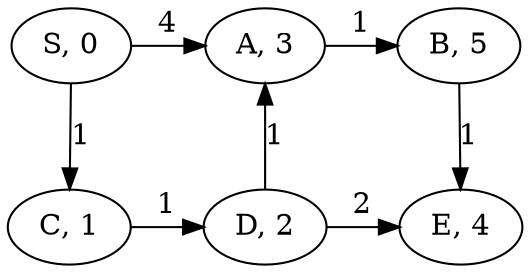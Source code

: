 /*
 round 1
 S: 0, A: 4, C: 1
 round 2
 D: 2
 round 3
 E: 4, A: 3
*/
digraph G {
  { rank = same;  S [label="S, 0"]; A [label="A, 3"]; B [label="B, 5"] }
  { rank = same;  C [label="C, 1"]; D [label="D, 2"]; E [label="E, 4"] }
  D -> A [label="1"];
  D -> E [label="2"];
  B -> E [label="1"];
  C -> D [label="1"];
  A -> B [label="1"];
  S -> A [label="4"];
  S -> C [label="1"];
}

